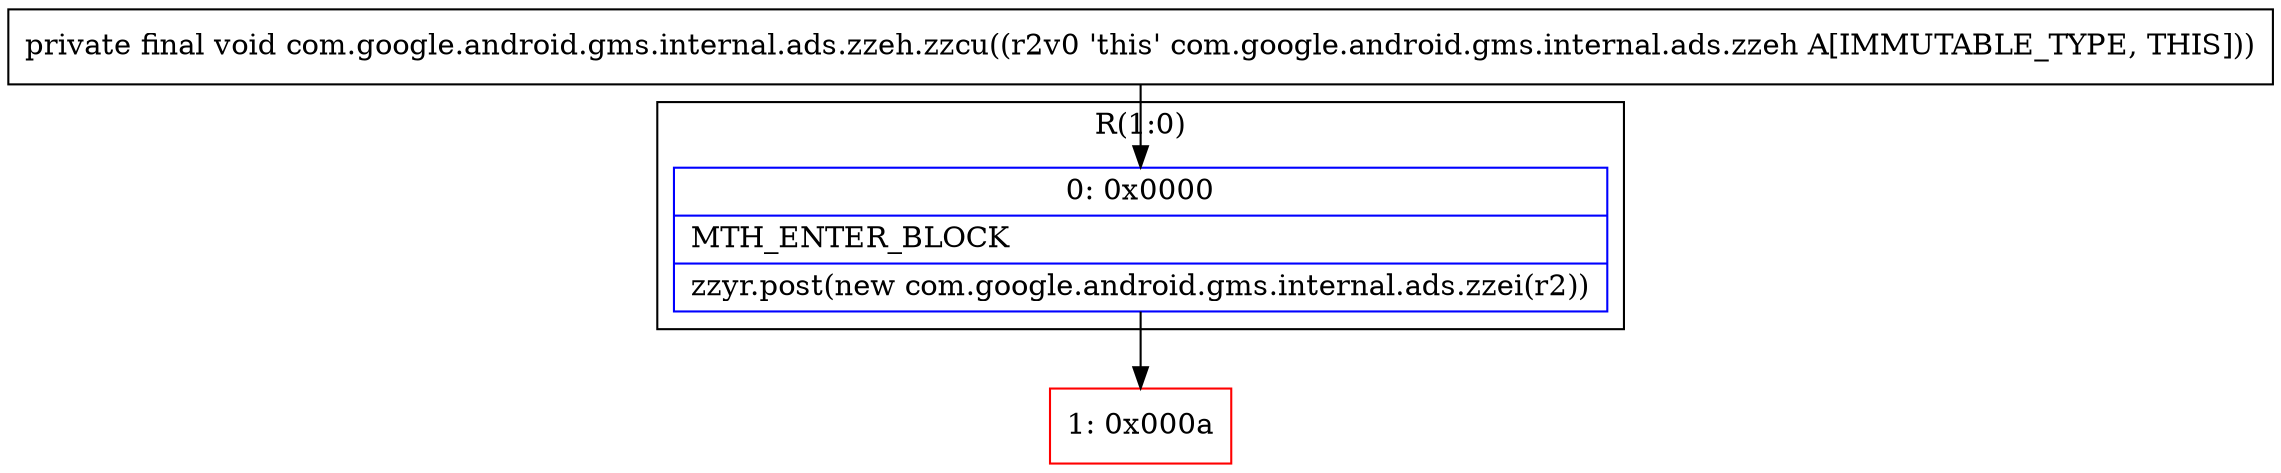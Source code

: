 digraph "CFG forcom.google.android.gms.internal.ads.zzeh.zzcu()V" {
subgraph cluster_Region_407806037 {
label = "R(1:0)";
node [shape=record,color=blue];
Node_0 [shape=record,label="{0\:\ 0x0000|MTH_ENTER_BLOCK\l|zzyr.post(new com.google.android.gms.internal.ads.zzei(r2))\l}"];
}
Node_1 [shape=record,color=red,label="{1\:\ 0x000a}"];
MethodNode[shape=record,label="{private final void com.google.android.gms.internal.ads.zzeh.zzcu((r2v0 'this' com.google.android.gms.internal.ads.zzeh A[IMMUTABLE_TYPE, THIS])) }"];
MethodNode -> Node_0;
Node_0 -> Node_1;
}


